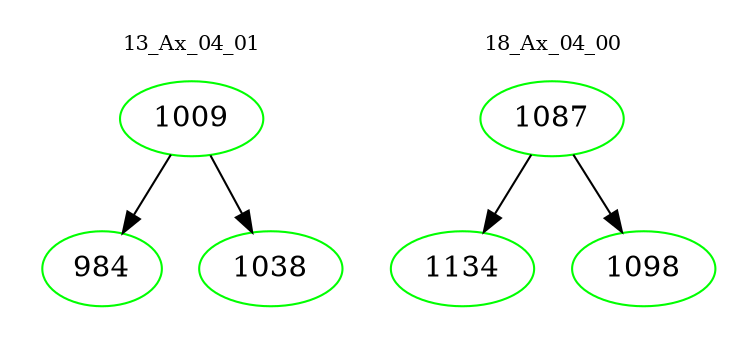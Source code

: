 digraph{
subgraph cluster_0 {
color = white
label = "13_Ax_04_01";
fontsize=10;
T0_1009 [label="1009", color="green"]
T0_1009 -> T0_984 [color="black"]
T0_984 [label="984", color="green"]
T0_1009 -> T0_1038 [color="black"]
T0_1038 [label="1038", color="green"]
}
subgraph cluster_1 {
color = white
label = "18_Ax_04_00";
fontsize=10;
T1_1087 [label="1087", color="green"]
T1_1087 -> T1_1134 [color="black"]
T1_1134 [label="1134", color="green"]
T1_1087 -> T1_1098 [color="black"]
T1_1098 [label="1098", color="green"]
}
}
